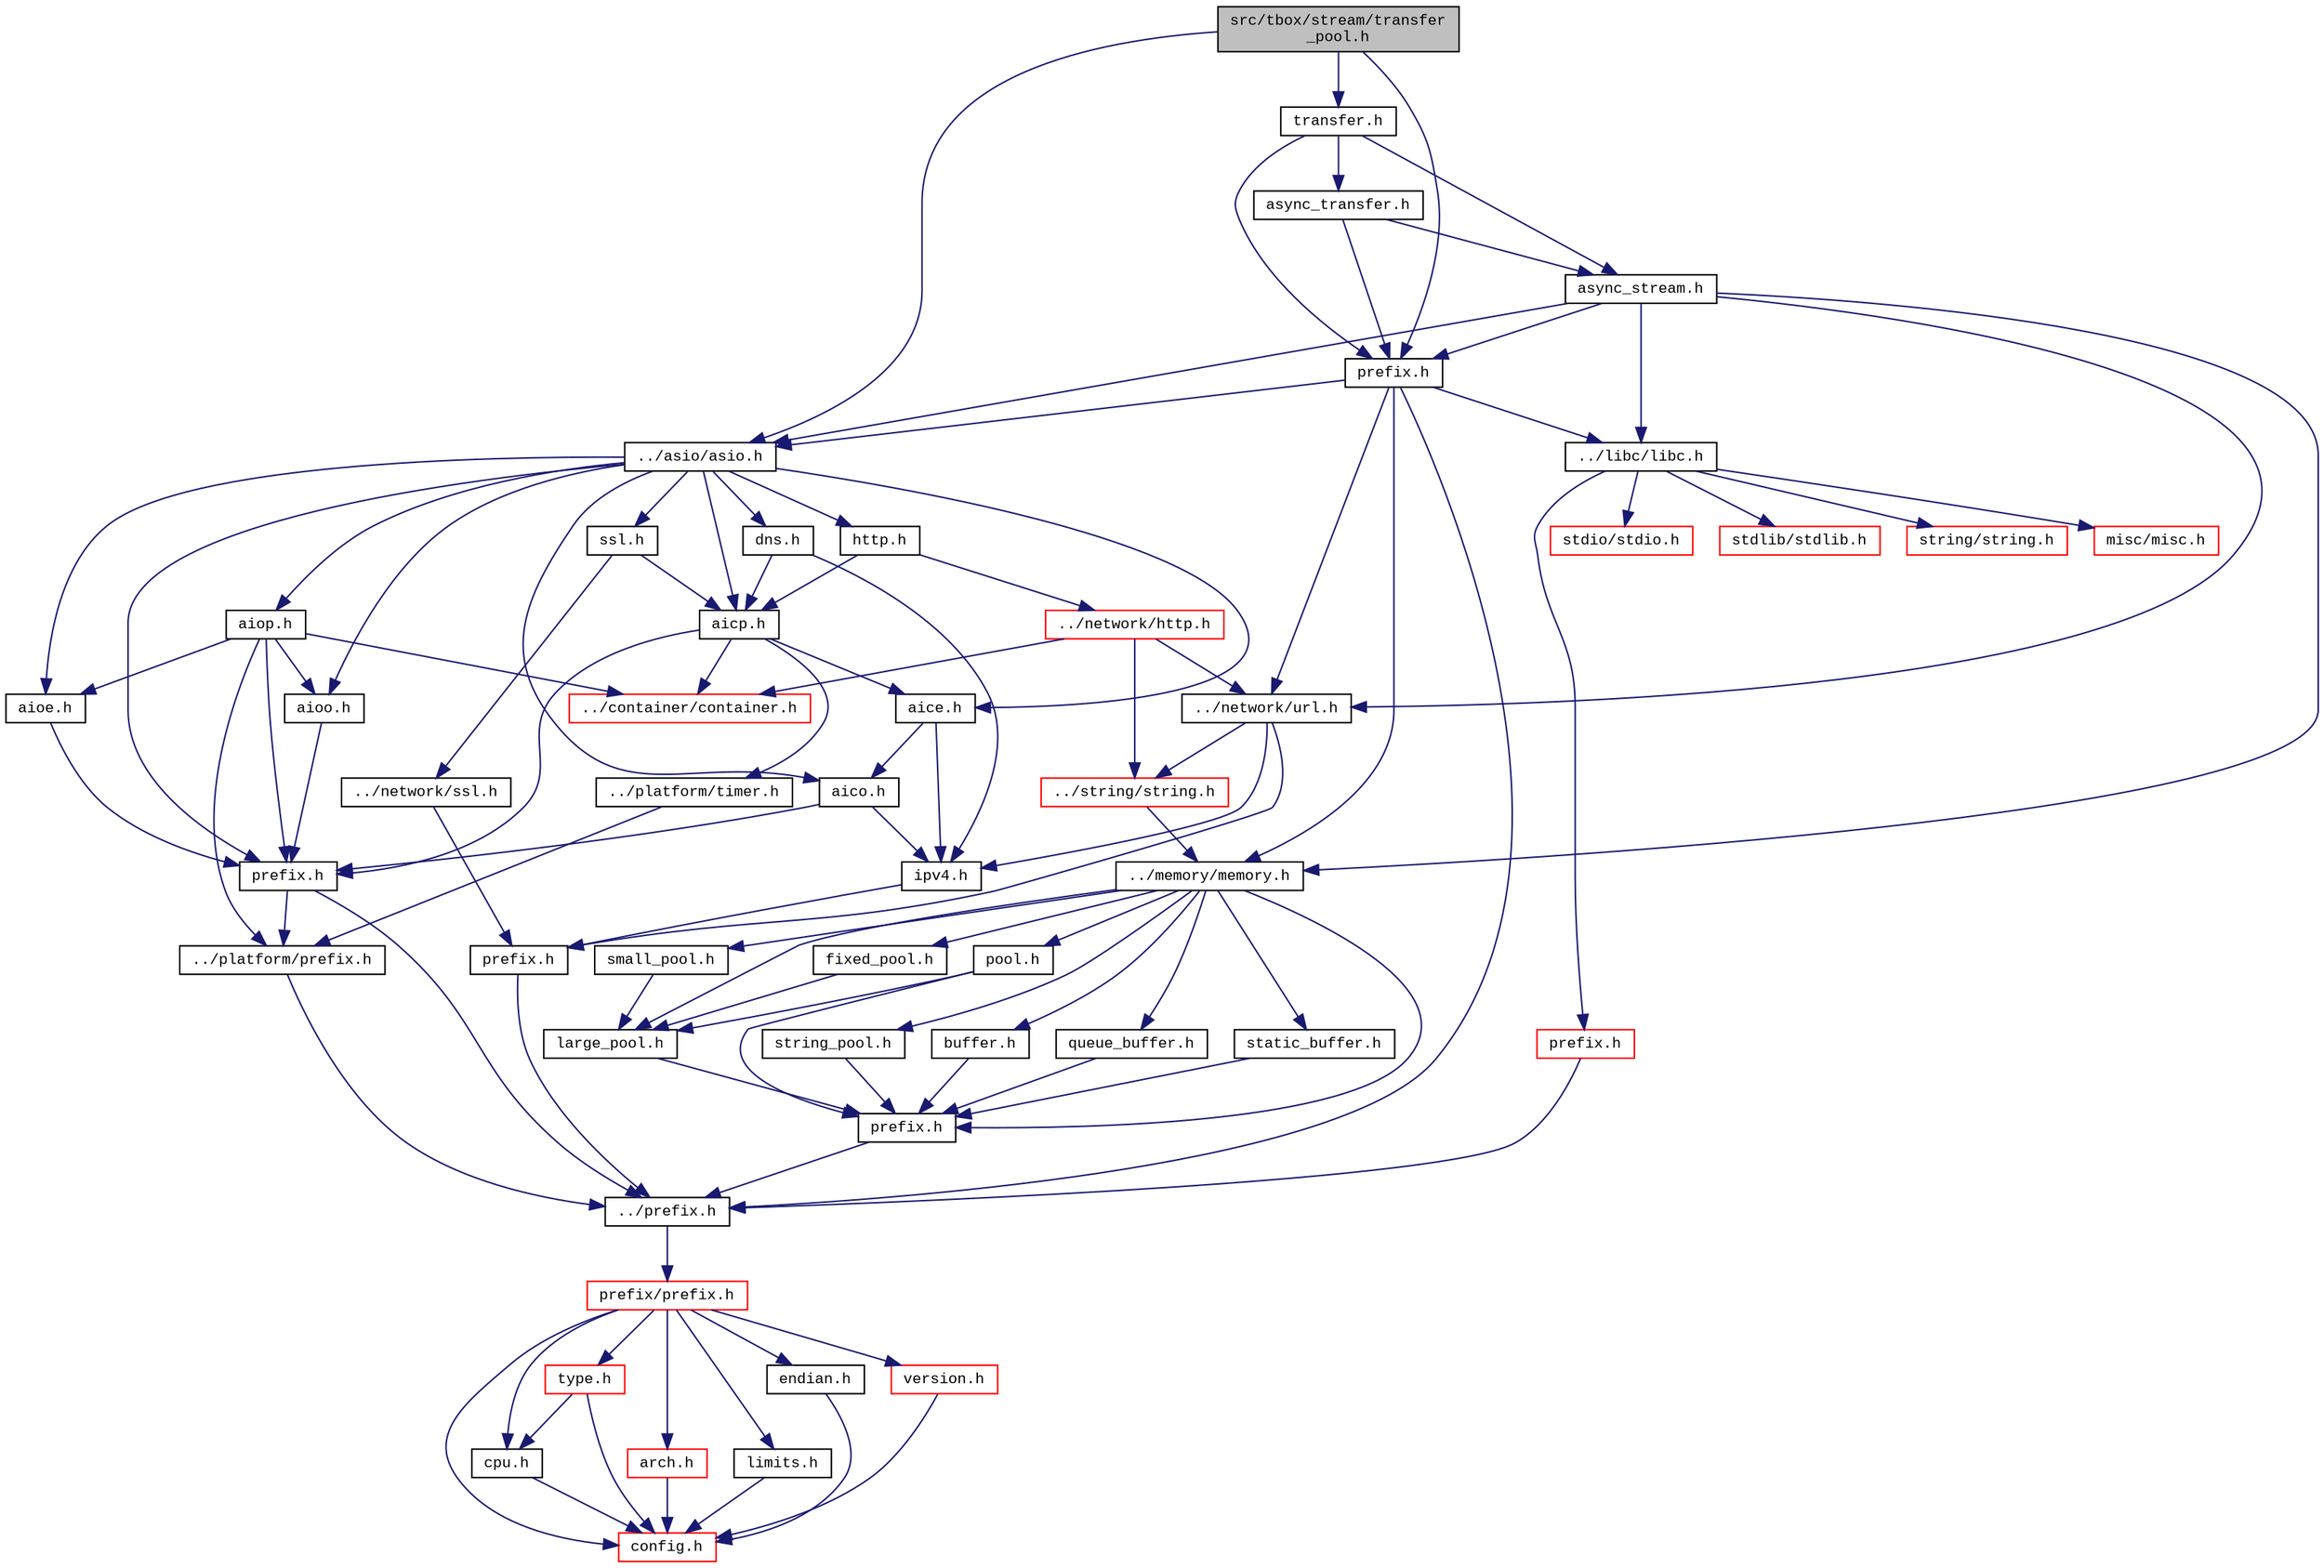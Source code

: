 digraph "src/tbox/stream/transfer_pool.h"
{
  edge [fontname="CourierNew",fontsize="10",labelfontname="CourierNew",labelfontsize="10"];
  node [fontname="CourierNew",fontsize="10",shape=record];
  Node1 [label="src/tbox/stream/transfer\l_pool.h",height=0.2,width=0.4,color="black", fillcolor="grey75", style="filled" fontcolor="black"];
  Node1 -> Node2 [color="midnightblue",fontsize="10",style="solid",fontname="CourierNew"];
  Node2 [label="prefix.h",height=0.2,width=0.4,color="black", fillcolor="white", style="filled",URL="$d2/dd0/stream_2prefix_8h_source.html"];
  Node2 -> Node3 [color="midnightblue",fontsize="10",style="solid",fontname="CourierNew"];
  Node3 [label="../prefix.h",height=0.2,width=0.4,color="black", fillcolor="white", style="filled",URL="$df/d5c/prefix_8h_source.html"];
  Node3 -> Node4 [color="midnightblue",fontsize="10",style="solid",fontname="CourierNew"];
  Node4 [label="prefix/prefix.h",height=0.2,width=0.4,color="red", fillcolor="white", style="filled",URL="$da/da3/prefix_2prefix_8h_source.html"];
  Node4 -> Node5 [color="midnightblue",fontsize="10",style="solid",fontname="CourierNew"];
  Node5 [label="config.h",height=0.2,width=0.4,color="red", fillcolor="white", style="filled",URL="$de/d7b/prefix_2config_8h_source.html"];
  Node4 -> Node6 [color="midnightblue",fontsize="10",style="solid",fontname="CourierNew"];
  Node6 [label="cpu.h",height=0.2,width=0.4,color="black", fillcolor="white", style="filled",URL="$dc/da7/cpu_8h.html"];
  Node6 -> Node5 [color="midnightblue",fontsize="10",style="solid",fontname="CourierNew"];
  Node4 -> Node7 [color="midnightblue",fontsize="10",style="solid",fontname="CourierNew"];
  Node7 [label="arch.h",height=0.2,width=0.4,color="red", fillcolor="white", style="filled",URL="$d2/d2d/arch_8h.html"];
  Node7 -> Node5 [color="midnightblue",fontsize="10",style="solid",fontname="CourierNew"];
  Node4 -> Node8 [color="midnightblue",fontsize="10",style="solid",fontname="CourierNew"];
  Node8 [label="type.h",height=0.2,width=0.4,color="red", fillcolor="white", style="filled",URL="$d6/d57/prefix_2type_8h_source.html"];
  Node8 -> Node5 [color="midnightblue",fontsize="10",style="solid",fontname="CourierNew"];
  Node8 -> Node6 [color="midnightblue",fontsize="10",style="solid",fontname="CourierNew"];
  Node4 -> Node9 [color="midnightblue",fontsize="10",style="solid",fontname="CourierNew"];
  Node9 [label="limits.h",height=0.2,width=0.4,color="black", fillcolor="white", style="filled",URL="$da/d87/prefix_2limits_8h_source.html"];
  Node9 -> Node5 [color="midnightblue",fontsize="10",style="solid",fontname="CourierNew"];
  Node4 -> Node10 [color="midnightblue",fontsize="10",style="solid",fontname="CourierNew"];
  Node10 [label="endian.h",height=0.2,width=0.4,color="black", fillcolor="white", style="filled",URL="$d1/d84/endian_8h.html"];
  Node10 -> Node5 [color="midnightblue",fontsize="10",style="solid",fontname="CourierNew"];
  Node4 -> Node11 [color="midnightblue",fontsize="10",style="solid",fontname="CourierNew"];
  Node11 [label="version.h",height=0.2,width=0.4,color="red", fillcolor="white", style="filled",URL="$df/dfc/version_8h.html"];
  Node11 -> Node5 [color="midnightblue",fontsize="10",style="solid",fontname="CourierNew"];
  Node2 -> Node12 [color="midnightblue",fontsize="10",style="solid",fontname="CourierNew"];
  Node12 [label="../libc/libc.h",height=0.2,width=0.4,color="black", fillcolor="white", style="filled",URL="$db/dc8/libc_8h.html"];
  Node12 -> Node13 [color="midnightblue",fontsize="10",style="solid",fontname="CourierNew"];
  Node13 [label="prefix.h",height=0.2,width=0.4,color="red", fillcolor="white", style="filled",URL="$d4/df0/libc_2prefix_8h_source.html"];
  Node13 -> Node3 [color="midnightblue",fontsize="10",style="solid",fontname="CourierNew"];
  Node12 -> Node14 [color="midnightblue",fontsize="10",style="solid",fontname="CourierNew"];
  Node14 [label="misc/misc.h",height=0.2,width=0.4,color="red", fillcolor="white", style="filled",URL="$d4/d08/misc_8h.html"];
  Node12 -> Node15 [color="midnightblue",fontsize="10",style="solid",fontname="CourierNew"];
  Node15 [label="stdio/stdio.h",height=0.2,width=0.4,color="red", fillcolor="white", style="filled",URL="$d6/dd1/stdio_8h.html"];
  Node12 -> Node16 [color="midnightblue",fontsize="10",style="solid",fontname="CourierNew"];
  Node16 [label="stdlib/stdlib.h",height=0.2,width=0.4,color="red", fillcolor="white", style="filled",URL="$dc/d9c/stdlib_8h.html"];
  Node12 -> Node17 [color="midnightblue",fontsize="10",style="solid",fontname="CourierNew"];
  Node17 [label="string/string.h",height=0.2,width=0.4,color="red", fillcolor="white", style="filled",URL="$da/d52/libc_2string_2string_8h_source.html"];
  Node2 -> Node18 [color="midnightblue",fontsize="10",style="solid",fontname="CourierNew"];
  Node18 [label="../network/url.h",height=0.2,width=0.4,color="black", fillcolor="white", style="filled",URL="$d9/d0e/network_2url_8h_source.html"];
  Node18 -> Node19 [color="midnightblue",fontsize="10",style="solid",fontname="CourierNew"];
  Node19 [label="prefix.h",height=0.2,width=0.4,color="black", fillcolor="white", style="filled",URL="$d2/df3/network_2prefix_8h_source.html"];
  Node19 -> Node3 [color="midnightblue",fontsize="10",style="solid",fontname="CourierNew"];
  Node18 -> Node20 [color="midnightblue",fontsize="10",style="solid",fontname="CourierNew"];
  Node20 [label="ipv4.h",height=0.2,width=0.4,color="black", fillcolor="white", style="filled",URL="$d7/d19/ipv4_8h.html"];
  Node20 -> Node19 [color="midnightblue",fontsize="10",style="solid",fontname="CourierNew"];
  Node18 -> Node21 [color="midnightblue",fontsize="10",style="solid",fontname="CourierNew"];
  Node21 [label="../string/string.h",height=0.2,width=0.4,color="red", fillcolor="white", style="filled",URL="$d8/d2b/string_2string_8h_source.html"];
  Node21 -> Node22 [color="midnightblue",fontsize="10",style="solid",fontname="CourierNew"];
  Node22 [label="../memory/memory.h",height=0.2,width=0.4,color="black", fillcolor="white", style="filled",URL="$dd/d7b/memory_2memory_8h_source.html"];
  Node22 -> Node23 [color="midnightblue",fontsize="10",style="solid",fontname="CourierNew"];
  Node23 [label="prefix.h",height=0.2,width=0.4,color="black", fillcolor="white", style="filled",URL="$d0/dad/memory_2prefix_8h_source.html"];
  Node23 -> Node3 [color="midnightblue",fontsize="10",style="solid",fontname="CourierNew"];
  Node22 -> Node24 [color="midnightblue",fontsize="10",style="solid",fontname="CourierNew"];
  Node24 [label="pool.h",height=0.2,width=0.4,color="black", fillcolor="white", style="filled",URL="$db/db7/pool_8h.html"];
  Node24 -> Node23 [color="midnightblue",fontsize="10",style="solid",fontname="CourierNew"];
  Node24 -> Node25 [color="midnightblue",fontsize="10",style="solid",fontname="CourierNew"];
  Node25 [label="large_pool.h",height=0.2,width=0.4,color="black", fillcolor="white", style="filled",URL="$db/d2d/large__pool_8h.html"];
  Node25 -> Node23 [color="midnightblue",fontsize="10",style="solid",fontname="CourierNew"];
  Node22 -> Node26 [color="midnightblue",fontsize="10",style="solid",fontname="CourierNew"];
  Node26 [label="fixed_pool.h",height=0.2,width=0.4,color="black", fillcolor="white", style="filled",URL="$dd/dd0/fixed__pool_8h.html"];
  Node26 -> Node25 [color="midnightblue",fontsize="10",style="solid",fontname="CourierNew"];
  Node22 -> Node25 [color="midnightblue",fontsize="10",style="solid",fontname="CourierNew"];
  Node22 -> Node27 [color="midnightblue",fontsize="10",style="solid",fontname="CourierNew"];
  Node27 [label="small_pool.h",height=0.2,width=0.4,color="black", fillcolor="white", style="filled",URL="$d1/d34/small__pool_8h.html"];
  Node27 -> Node25 [color="midnightblue",fontsize="10",style="solid",fontname="CourierNew"];
  Node22 -> Node28 [color="midnightblue",fontsize="10",style="solid",fontname="CourierNew"];
  Node28 [label="string_pool.h",height=0.2,width=0.4,color="black", fillcolor="white", style="filled",URL="$db/d9d/string__pool_8h.html"];
  Node28 -> Node23 [color="midnightblue",fontsize="10",style="solid",fontname="CourierNew"];
  Node22 -> Node29 [color="midnightblue",fontsize="10",style="solid",fontname="CourierNew"];
  Node29 [label="buffer.h",height=0.2,width=0.4,color="black", fillcolor="white", style="filled",URL="$d5/d08/buffer_8h.html"];
  Node29 -> Node23 [color="midnightblue",fontsize="10",style="solid",fontname="CourierNew"];
  Node22 -> Node30 [color="midnightblue",fontsize="10",style="solid",fontname="CourierNew"];
  Node30 [label="queue_buffer.h",height=0.2,width=0.4,color="black", fillcolor="white", style="filled",URL="$d8/d9d/queue__buffer_8h.html"];
  Node30 -> Node23 [color="midnightblue",fontsize="10",style="solid",fontname="CourierNew"];
  Node22 -> Node31 [color="midnightblue",fontsize="10",style="solid",fontname="CourierNew"];
  Node31 [label="static_buffer.h",height=0.2,width=0.4,color="black", fillcolor="white", style="filled",URL="$d4/d2b/static__buffer_8h.html"];
  Node31 -> Node23 [color="midnightblue",fontsize="10",style="solid",fontname="CourierNew"];
  Node2 -> Node32 [color="midnightblue",fontsize="10",style="solid",fontname="CourierNew"];
  Node32 [label="../asio/asio.h",height=0.2,width=0.4,color="black", fillcolor="white", style="filled",URL="$d4/d68/asio_8h.html"];
  Node32 -> Node33 [color="midnightblue",fontsize="10",style="solid",fontname="CourierNew"];
  Node33 [label="prefix.h",height=0.2,width=0.4,color="black", fillcolor="white", style="filled",URL="$db/d56/asio_2prefix_8h_source.html"];
  Node33 -> Node3 [color="midnightblue",fontsize="10",style="solid",fontname="CourierNew"];
  Node33 -> Node34 [color="midnightblue",fontsize="10",style="solid",fontname="CourierNew"];
  Node34 [label="../platform/prefix.h",height=0.2,width=0.4,color="black", fillcolor="white", style="filled",URL="$db/dfa/platform_2prefix_8h_source.html"];
  Node34 -> Node3 [color="midnightblue",fontsize="10",style="solid",fontname="CourierNew"];
  Node32 -> Node35 [color="midnightblue",fontsize="10",style="solid",fontname="CourierNew"];
  Node35 [label="aioo.h",height=0.2,width=0.4,color="black", fillcolor="white", style="filled",URL="$d6/d9b/aioo_8h.html"];
  Node35 -> Node33 [color="midnightblue",fontsize="10",style="solid",fontname="CourierNew"];
  Node32 -> Node36 [color="midnightblue",fontsize="10",style="solid",fontname="CourierNew"];
  Node36 [label="aioe.h",height=0.2,width=0.4,color="black", fillcolor="white", style="filled",URL="$d5/d10/aioe_8h.html"];
  Node36 -> Node33 [color="midnightblue",fontsize="10",style="solid",fontname="CourierNew"];
  Node32 -> Node37 [color="midnightblue",fontsize="10",style="solid",fontname="CourierNew"];
  Node37 [label="aiop.h",height=0.2,width=0.4,color="black", fillcolor="white", style="filled",URL="$db/d08/aiop_8h.html"];
  Node37 -> Node33 [color="midnightblue",fontsize="10",style="solid",fontname="CourierNew"];
  Node37 -> Node35 [color="midnightblue",fontsize="10",style="solid",fontname="CourierNew"];
  Node37 -> Node36 [color="midnightblue",fontsize="10",style="solid",fontname="CourierNew"];
  Node37 -> Node34 [color="midnightblue",fontsize="10",style="solid",fontname="CourierNew"];
  Node37 -> Node38 [color="midnightblue",fontsize="10",style="solid",fontname="CourierNew"];
  Node38 [label="../container/container.h",height=0.2,width=0.4,color="red", fillcolor="white", style="filled",URL="$d4/ddd/container_8h.html"];
  Node32 -> Node39 [color="midnightblue",fontsize="10",style="solid",fontname="CourierNew"];
  Node39 [label="aico.h",height=0.2,width=0.4,color="black", fillcolor="white", style="filled",URL="$d5/d9a/aico_8h.html"];
  Node39 -> Node33 [color="midnightblue",fontsize="10",style="solid",fontname="CourierNew"];
  Node39 -> Node20 [color="midnightblue",fontsize="10",style="solid",fontname="CourierNew"];
  Node32 -> Node40 [color="midnightblue",fontsize="10",style="solid",fontname="CourierNew"];
  Node40 [label="aice.h",height=0.2,width=0.4,color="black", fillcolor="white", style="filled",URL="$da/d59/aice_8h.html"];
  Node40 -> Node39 [color="midnightblue",fontsize="10",style="solid",fontname="CourierNew"];
  Node40 -> Node20 [color="midnightblue",fontsize="10",style="solid",fontname="CourierNew"];
  Node32 -> Node41 [color="midnightblue",fontsize="10",style="solid",fontname="CourierNew"];
  Node41 [label="aicp.h",height=0.2,width=0.4,color="black", fillcolor="white", style="filled",URL="$dd/dd5/aicp_8h.html"];
  Node41 -> Node33 [color="midnightblue",fontsize="10",style="solid",fontname="CourierNew"];
  Node41 -> Node40 [color="midnightblue",fontsize="10",style="solid",fontname="CourierNew"];
  Node41 -> Node42 [color="midnightblue",fontsize="10",style="solid",fontname="CourierNew"];
  Node42 [label="../platform/timer.h",height=0.2,width=0.4,color="black", fillcolor="white", style="filled",URL="$d5/dd0/timer_8h.html"];
  Node42 -> Node34 [color="midnightblue",fontsize="10",style="solid",fontname="CourierNew"];
  Node41 -> Node38 [color="midnightblue",fontsize="10",style="solid",fontname="CourierNew"];
  Node32 -> Node43 [color="midnightblue",fontsize="10",style="solid",fontname="CourierNew"];
  Node43 [label="http.h",height=0.2,width=0.4,color="black", fillcolor="white", style="filled",URL="$da/dac/asio_2http_8h_source.html"];
  Node43 -> Node41 [color="midnightblue",fontsize="10",style="solid",fontname="CourierNew"];
  Node43 -> Node44 [color="midnightblue",fontsize="10",style="solid",fontname="CourierNew"];
  Node44 [label="../network/http.h",height=0.2,width=0.4,color="red", fillcolor="white", style="filled",URL="$d0/ded/network_2http_8h_source.html"];
  Node44 -> Node18 [color="midnightblue",fontsize="10",style="solid",fontname="CourierNew"];
  Node44 -> Node21 [color="midnightblue",fontsize="10",style="solid",fontname="CourierNew"];
  Node44 -> Node38 [color="midnightblue",fontsize="10",style="solid",fontname="CourierNew"];
  Node32 -> Node45 [color="midnightblue",fontsize="10",style="solid",fontname="CourierNew"];
  Node45 [label="dns.h",height=0.2,width=0.4,color="black", fillcolor="white", style="filled",URL="$d8/d1e/asio_2dns_8h_source.html"];
  Node45 -> Node41 [color="midnightblue",fontsize="10",style="solid",fontname="CourierNew"];
  Node45 -> Node20 [color="midnightblue",fontsize="10",style="solid",fontname="CourierNew"];
  Node32 -> Node46 [color="midnightblue",fontsize="10",style="solid",fontname="CourierNew"];
  Node46 [label="ssl.h",height=0.2,width=0.4,color="black", fillcolor="white", style="filled",URL="$d9/d1a/asio_2ssl_8h_source.html"];
  Node46 -> Node41 [color="midnightblue",fontsize="10",style="solid",fontname="CourierNew"];
  Node46 -> Node47 [color="midnightblue",fontsize="10",style="solid",fontname="CourierNew"];
  Node47 [label="../network/ssl.h",height=0.2,width=0.4,color="black", fillcolor="white", style="filled",URL="$d7/d29/network_2ssl_8h_source.html"];
  Node47 -> Node19 [color="midnightblue",fontsize="10",style="solid",fontname="CourierNew"];
  Node2 -> Node22 [color="midnightblue",fontsize="10",style="solid",fontname="CourierNew"];
  Node1 -> Node48 [color="midnightblue",fontsize="10",style="solid",fontname="CourierNew"];
  Node48 [label="transfer.h",height=0.2,width=0.4,color="black", fillcolor="white", style="filled",URL="$d3/dc8/transfer_8h.html"];
  Node48 -> Node2 [color="midnightblue",fontsize="10",style="solid",fontname="CourierNew"];
  Node48 -> Node49 [color="midnightblue",fontsize="10",style="solid",fontname="CourierNew"];
  Node49 [label="async_stream.h",height=0.2,width=0.4,color="black", fillcolor="white", style="filled",URL="$d0/d4d/async__stream_8h.html"];
  Node49 -> Node2 [color="midnightblue",fontsize="10",style="solid",fontname="CourierNew"];
  Node49 -> Node32 [color="midnightblue",fontsize="10",style="solid",fontname="CourierNew"];
  Node49 -> Node12 [color="midnightblue",fontsize="10",style="solid",fontname="CourierNew"];
  Node49 -> Node18 [color="midnightblue",fontsize="10",style="solid",fontname="CourierNew"];
  Node49 -> Node22 [color="midnightblue",fontsize="10",style="solid",fontname="CourierNew"];
  Node48 -> Node50 [color="midnightblue",fontsize="10",style="solid",fontname="CourierNew"];
  Node50 [label="async_transfer.h",height=0.2,width=0.4,color="black", fillcolor="white", style="filled",URL="$dc/d6d/async__transfer_8h.html"];
  Node50 -> Node2 [color="midnightblue",fontsize="10",style="solid",fontname="CourierNew"];
  Node50 -> Node49 [color="midnightblue",fontsize="10",style="solid",fontname="CourierNew"];
  Node1 -> Node32 [color="midnightblue",fontsize="10",style="solid",fontname="CourierNew"];
}

